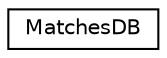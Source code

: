 digraph "Graphical Class Hierarchy"
{
  edge [fontname="Helvetica",fontsize="10",labelfontname="Helvetica",labelfontsize="10"];
  node [fontname="Helvetica",fontsize="10",shape=record];
  rankdir="LR";
  Node1 [label="MatchesDB",height=0.2,width=0.4,color="black", fillcolor="white", style="filled",URL="$class_matches_d_b.html",tooltip="Manejo de las bases de datos relacionadas con los likes y los matches. "];
}
